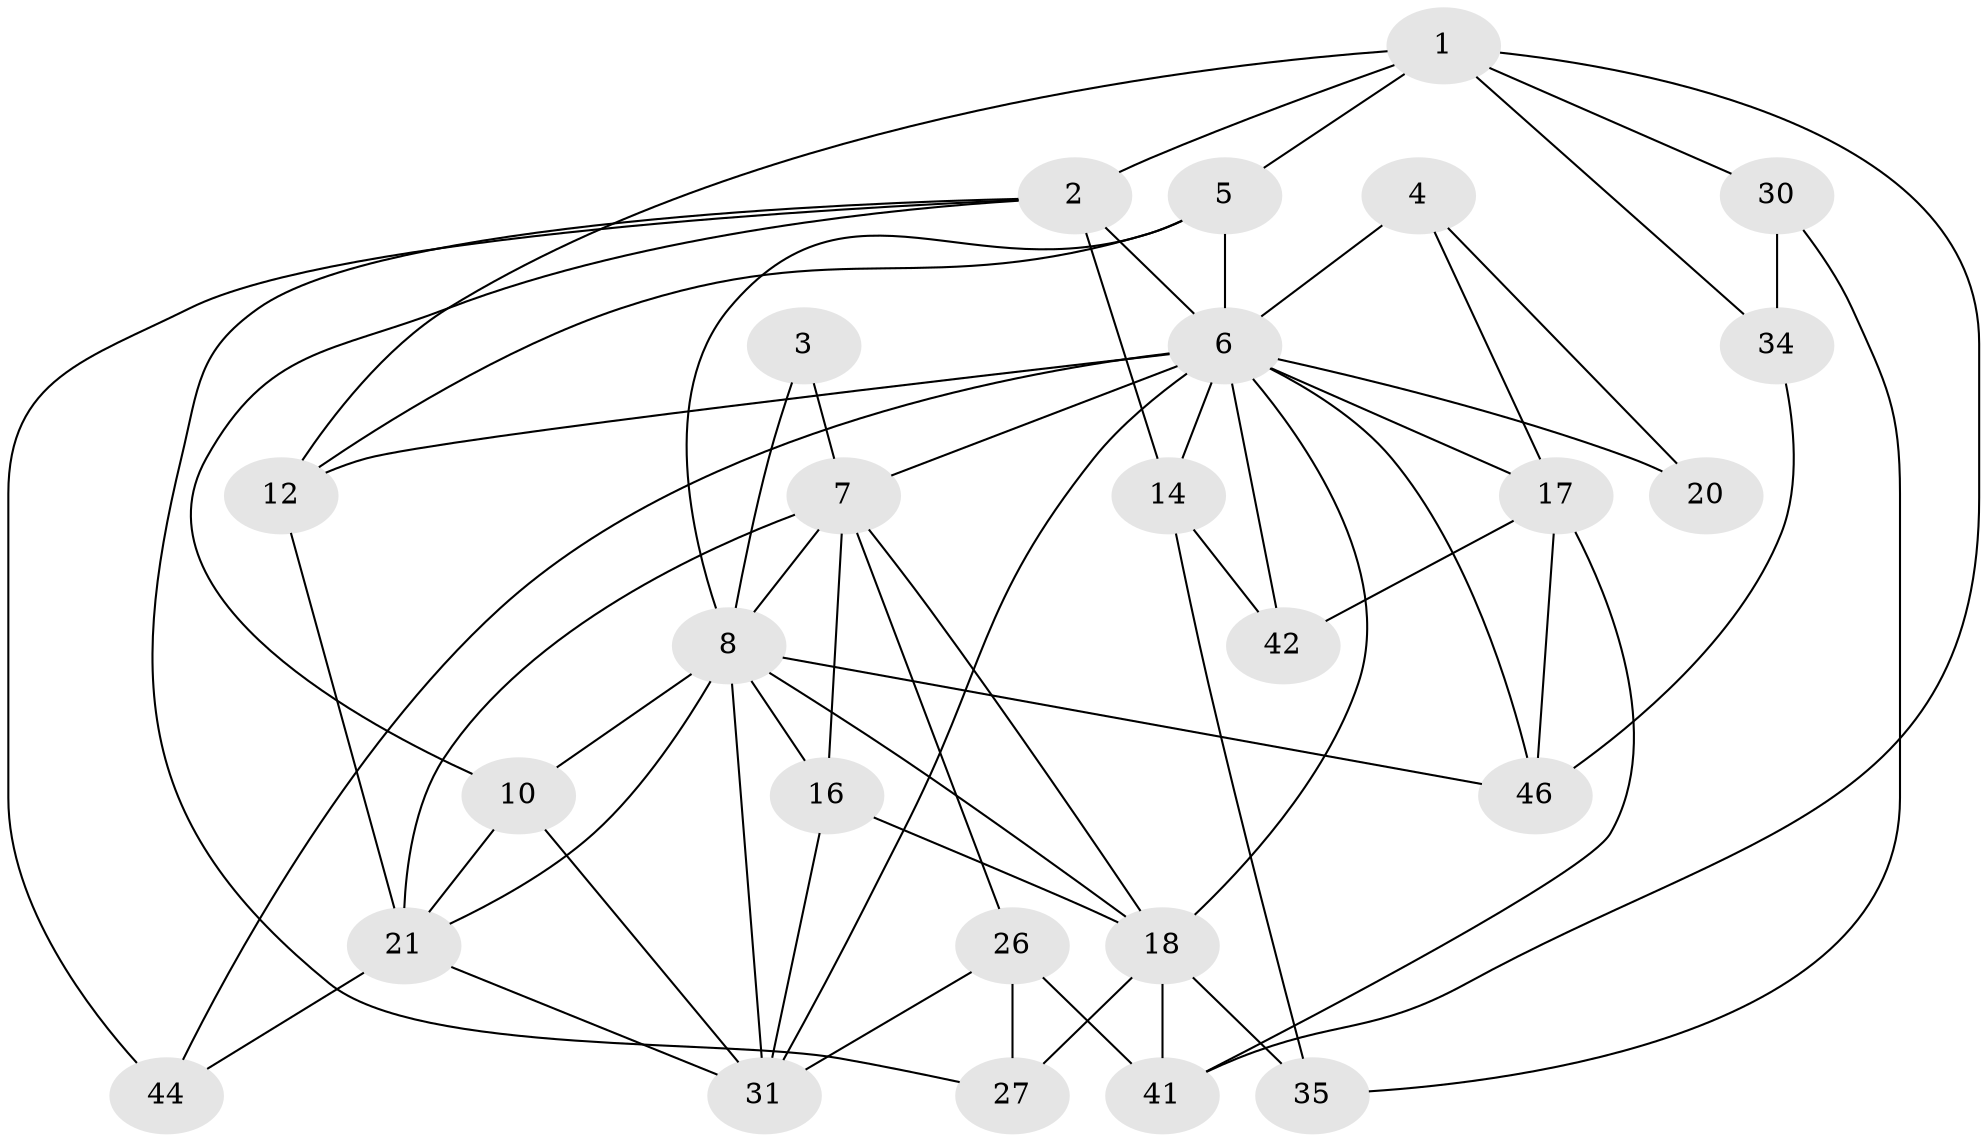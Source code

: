 // original degree distribution, {5: 0.11538461538461539, 4: 0.28846153846153844, 2: 0.07692307692307693, 7: 0.038461538461538464, 3: 0.34615384615384615, 6: 0.1346153846153846}
// Generated by graph-tools (version 1.1) at 2025/15/03/09/25 04:15:07]
// undirected, 26 vertices, 61 edges
graph export_dot {
graph [start="1"]
  node [color=gray90,style=filled];
  1 [super="+48"];
  2 [super="+23"];
  3;
  4;
  5;
  6 [super="+25+11+29"];
  7 [super="+22+24"];
  8 [super="+32+50+9+43"];
  10 [super="+36"];
  12;
  14 [super="+15"];
  16 [super="+19"];
  17;
  18 [super="+39"];
  20;
  21 [super="+52"];
  26;
  27;
  30;
  31 [super="+37"];
  34;
  35;
  41;
  42;
  44;
  46;
  1 -- 41;
  1 -- 12;
  1 -- 34;
  1 -- 5;
  1 -- 30;
  1 -- 2;
  2 -- 27;
  2 -- 10;
  2 -- 6;
  2 -- 44;
  2 -- 14 [weight=2];
  3 -- 7;
  3 -- 8;
  4 -- 17;
  4 -- 20;
  4 -- 6 [weight=2];
  5 -- 12;
  5 -- 6 [weight=2];
  5 -- 8;
  6 -- 18;
  6 -- 17 [weight=2];
  6 -- 42;
  6 -- 7;
  6 -- 12;
  6 -- 44;
  6 -- 46;
  6 -- 20;
  6 -- 31;
  6 -- 14 [weight=3];
  7 -- 8 [weight=4];
  7 -- 16;
  7 -- 18;
  7 -- 21 [weight=2];
  7 -- 26;
  8 -- 10 [weight=2];
  8 -- 46;
  8 -- 21;
  8 -- 31 [weight=2];
  8 -- 16;
  8 -- 18 [weight=2];
  10 -- 21;
  10 -- 31;
  12 -- 21;
  14 -- 35;
  14 -- 42;
  16 -- 31 [weight=2];
  16 -- 18;
  17 -- 46;
  17 -- 41;
  17 -- 42;
  18 -- 35;
  18 -- 41;
  18 -- 27;
  21 -- 44;
  21 -- 31;
  26 -- 41;
  26 -- 27;
  26 -- 31;
  30 -- 35;
  30 -- 34;
  34 -- 46;
}
